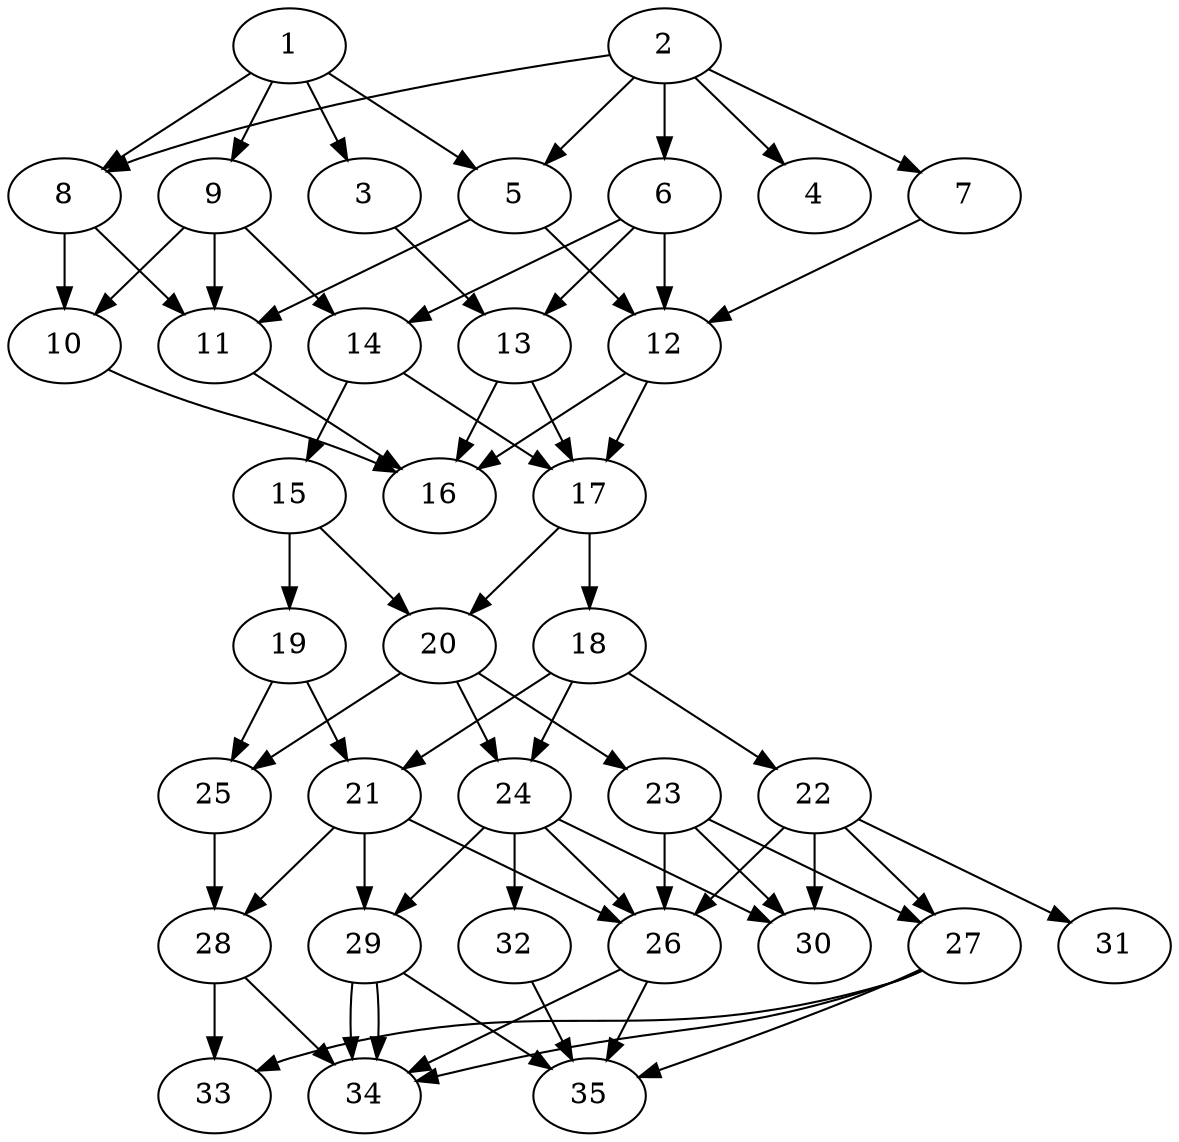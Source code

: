 // DAG automatically generated by daggen at Thu Oct  3 14:05:38 2019
// ./daggen --dot -n 35 --ccr 0.3 --fat 0.5 --regular 0.5 --density 0.7 --mindata 5242880 --maxdata 52428800 
digraph G {
  1 [size="112325973", alpha="0.20", expect_size="33697792"] 
  1 -> 3 [size ="33697792"]
  1 -> 5 [size ="33697792"]
  1 -> 8 [size ="33697792"]
  1 -> 9 [size ="33697792"]
  2 [size="33672533", alpha="0.06", expect_size="10101760"] 
  2 -> 4 [size ="10101760"]
  2 -> 5 [size ="10101760"]
  2 -> 6 [size ="10101760"]
  2 -> 7 [size ="10101760"]
  2 -> 8 [size ="10101760"]
  3 [size="129413120", alpha="0.07", expect_size="38823936"] 
  3 -> 13 [size ="38823936"]
  4 [size="49128107", alpha="0.03", expect_size="14738432"] 
  5 [size="122825387", alpha="0.15", expect_size="36847616"] 
  5 -> 11 [size ="36847616"]
  5 -> 12 [size ="36847616"]
  6 [size="142001493", alpha="0.01", expect_size="42600448"] 
  6 -> 12 [size ="42600448"]
  6 -> 13 [size ="42600448"]
  6 -> 14 [size ="42600448"]
  7 [size="59316907", alpha="0.10", expect_size="17795072"] 
  7 -> 12 [size ="17795072"]
  8 [size="158436693", alpha="0.11", expect_size="47531008"] 
  8 -> 10 [size ="47531008"]
  8 -> 11 [size ="47531008"]
  9 [size="154791253", alpha="0.15", expect_size="46437376"] 
  9 -> 10 [size ="46437376"]
  9 -> 11 [size ="46437376"]
  9 -> 14 [size ="46437376"]
  10 [size="44093440", alpha="0.15", expect_size="13228032"] 
  10 -> 16 [size ="13228032"]
  11 [size="90446507", alpha="0.15", expect_size="27133952"] 
  11 -> 16 [size ="27133952"]
  12 [size="89207467", alpha="0.17", expect_size="26762240"] 
  12 -> 16 [size ="26762240"]
  12 -> 17 [size ="26762240"]
  13 [size="132942507", alpha="0.12", expect_size="39882752"] 
  13 -> 16 [size ="39882752"]
  13 -> 17 [size ="39882752"]
  14 [size="28265813", alpha="0.08", expect_size="8479744"] 
  14 -> 15 [size ="8479744"]
  14 -> 17 [size ="8479744"]
  15 [size="51985067", alpha="0.08", expect_size="15595520"] 
  15 -> 19 [size ="15595520"]
  15 -> 20 [size ="15595520"]
  16 [size="171130880", alpha="0.13", expect_size="51339264"] 
  17 [size="22111573", alpha="0.17", expect_size="6633472"] 
  17 -> 18 [size ="6633472"]
  17 -> 20 [size ="6633472"]
  18 [size="103840427", alpha="0.04", expect_size="31152128"] 
  18 -> 21 [size ="31152128"]
  18 -> 22 [size ="31152128"]
  18 -> 24 [size ="31152128"]
  19 [size="30965760", alpha="0.02", expect_size="9289728"] 
  19 -> 21 [size ="9289728"]
  19 -> 25 [size ="9289728"]
  20 [size="152340480", alpha="0.14", expect_size="45702144"] 
  20 -> 23 [size ="45702144"]
  20 -> 24 [size ="45702144"]
  20 -> 25 [size ="45702144"]
  21 [size="113339733", alpha="0.17", expect_size="34001920"] 
  21 -> 26 [size ="34001920"]
  21 -> 28 [size ="34001920"]
  21 -> 29 [size ="34001920"]
  22 [size="75844267", alpha="0.02", expect_size="22753280"] 
  22 -> 26 [size ="22753280"]
  22 -> 27 [size ="22753280"]
  22 -> 30 [size ="22753280"]
  22 -> 31 [size ="22753280"]
  23 [size="53807787", alpha="0.02", expect_size="16142336"] 
  23 -> 26 [size ="16142336"]
  23 -> 27 [size ="16142336"]
  23 -> 30 [size ="16142336"]
  24 [size="151511040", alpha="0.05", expect_size="45453312"] 
  24 -> 26 [size ="45453312"]
  24 -> 29 [size ="45453312"]
  24 -> 30 [size ="45453312"]
  24 -> 32 [size ="45453312"]
  25 [size="55978667", alpha="0.02", expect_size="16793600"] 
  25 -> 28 [size ="16793600"]
  26 [size="120545280", alpha="0.15", expect_size="36163584"] 
  26 -> 34 [size ="36163584"]
  26 -> 35 [size ="36163584"]
  27 [size="69157547", alpha="0.13", expect_size="20747264"] 
  27 -> 33 [size ="20747264"]
  27 -> 34 [size ="20747264"]
  27 -> 35 [size ="20747264"]
  28 [size="46738773", alpha="0.09", expect_size="14021632"] 
  28 -> 33 [size ="14021632"]
  28 -> 34 [size ="14021632"]
  29 [size="78714880", alpha="0.02", expect_size="23614464"] 
  29 -> 34 [size ="23614464"]
  29 -> 34 [size ="23614464"]
  29 -> 35 [size ="23614464"]
  30 [size="98331307", alpha="0.19", expect_size="29499392"] 
  31 [size="48192853", alpha="0.05", expect_size="14457856"] 
  32 [size="23149227", alpha="0.00", expect_size="6944768"] 
  32 -> 35 [size ="6944768"]
  33 [size="39400107", alpha="0.10", expect_size="11820032"] 
  34 [size="51599360", alpha="0.02", expect_size="15479808"] 
  35 [size="91402240", alpha="0.17", expect_size="27420672"] 
}
